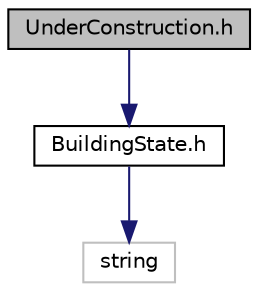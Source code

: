 digraph "UnderConstruction.h"
{
 // LATEX_PDF_SIZE
  edge [fontname="Helvetica",fontsize="10",labelfontname="Helvetica",labelfontsize="10"];
  node [fontname="Helvetica",fontsize="10",shape=record];
  Node1 [label="UnderConstruction.h",height=0.2,width=0.4,color="black", fillcolor="grey75", style="filled", fontcolor="black",tooltip="Defines the UnderConstruction state for buildings."];
  Node1 -> Node2 [color="midnightblue",fontsize="10",style="solid",fontname="Helvetica"];
  Node2 [label="BuildingState.h",height=0.2,width=0.4,color="black", fillcolor="white", style="filled",URL="$BuildingState_8h.html",tooltip="State pattern for building management."];
  Node2 -> Node3 [color="midnightblue",fontsize="10",style="solid",fontname="Helvetica"];
  Node3 [label="string",height=0.2,width=0.4,color="grey75", fillcolor="white", style="filled",tooltip=" "];
}
